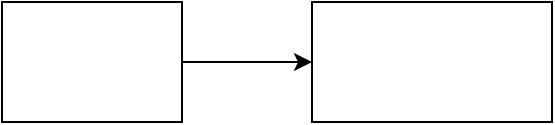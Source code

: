 <mxfile version="14.8.2" type="github">
  <diagram id="NcXVLVowhBdeqqHyerkg" name="Page-1">
    <mxGraphModel dx="1422" dy="794" grid="1" gridSize="10" guides="1" tooltips="1" connect="1" arrows="1" fold="1" page="1" pageScale="1" pageWidth="827" pageHeight="1169" math="0" shadow="0">
      <root>
        <mxCell id="0" />
        <mxCell id="1" parent="0" />
        <mxCell id="gTSONYiS2YOhTLfpiVWm-3" value="" style="edgeStyle=orthogonalEdgeStyle;rounded=0;orthogonalLoop=1;jettySize=auto;html=1;" edge="1" parent="1" source="gTSONYiS2YOhTLfpiVWm-1" target="gTSONYiS2YOhTLfpiVWm-2">
          <mxGeometry relative="1" as="geometry" />
        </mxCell>
        <mxCell id="gTSONYiS2YOhTLfpiVWm-1" value="" style="rounded=0;whiteSpace=wrap;html=1;" vertex="1" parent="1">
          <mxGeometry x="110" y="210" width="90" height="60" as="geometry" />
        </mxCell>
        <mxCell id="gTSONYiS2YOhTLfpiVWm-2" value="" style="rounded=0;whiteSpace=wrap;html=1;" vertex="1" parent="1">
          <mxGeometry x="265" y="210" width="120" height="60" as="geometry" />
        </mxCell>
      </root>
    </mxGraphModel>
  </diagram>
</mxfile>
